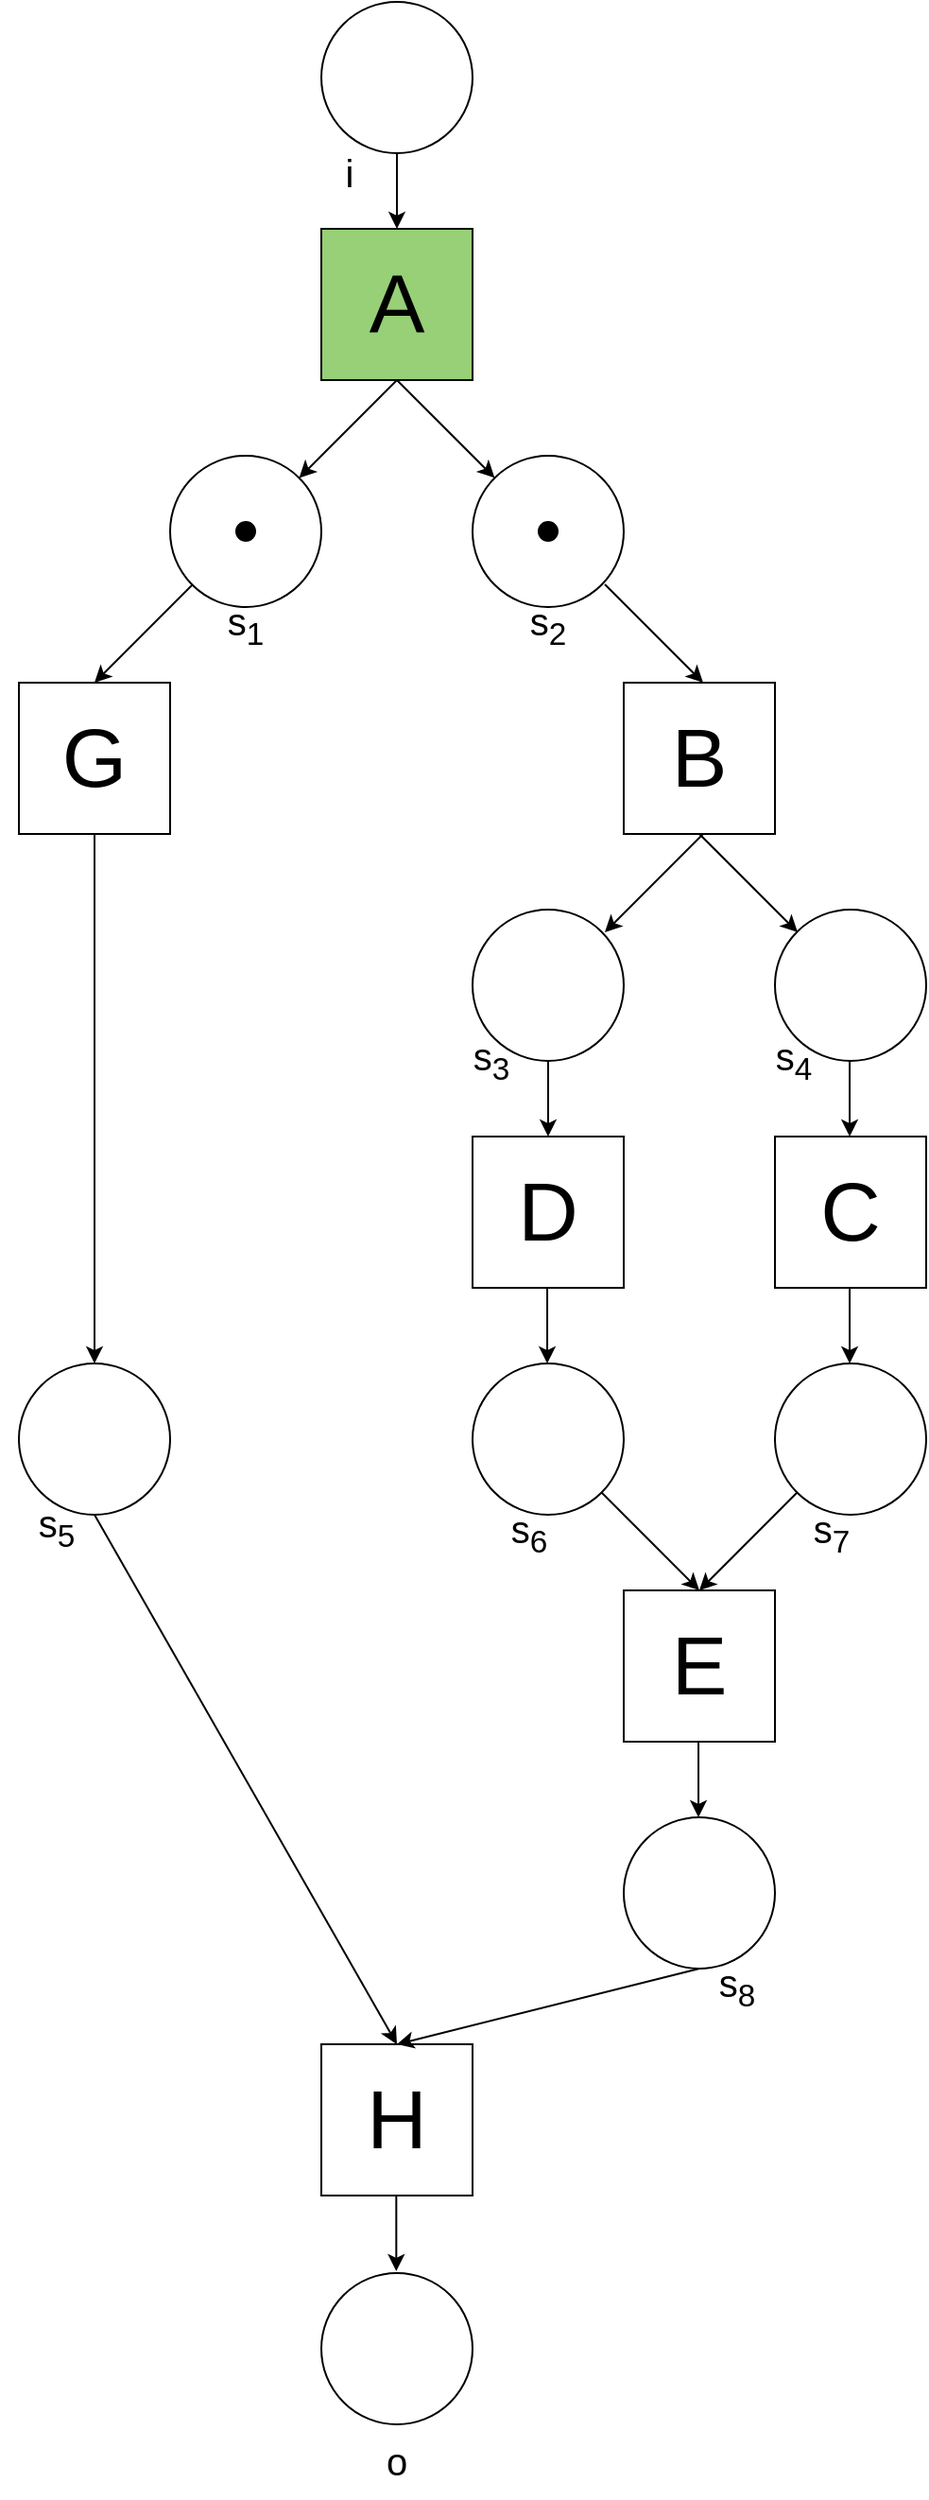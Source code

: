 <mxfile version="22.1.20" type="device">
  <diagram name="Seite-1" id="WX4k9dO9Yg37gr_DOy8r">
    <mxGraphModel dx="2868" dy="1564" grid="1" gridSize="10" guides="1" tooltips="1" connect="1" arrows="1" fold="1" page="1" pageScale="1" pageWidth="1169" pageHeight="827" math="0" shadow="0">
      <root>
        <mxCell id="0" />
        <mxCell id="1" parent="0" />
        <mxCell id="SZGSnJeuWU-l9K6wn3Cd-1" value="" style="ellipse;whiteSpace=wrap;html=1;aspect=fixed;" vertex="1" parent="1">
          <mxGeometry x="240" y="40" width="80" height="80" as="geometry" />
        </mxCell>
        <mxCell id="SZGSnJeuWU-l9K6wn3Cd-2" value="A" style="rounded=0;whiteSpace=wrap;html=1;fontSize=44;fillColor=#97D077;" vertex="1" parent="1">
          <mxGeometry x="240" y="160" width="80" height="80" as="geometry" />
        </mxCell>
        <mxCell id="SZGSnJeuWU-l9K6wn3Cd-3" value="" style="ellipse;whiteSpace=wrap;html=1;aspect=fixed;" vertex="1" parent="1">
          <mxGeometry x="160" y="280" width="80" height="80" as="geometry" />
        </mxCell>
        <mxCell id="SZGSnJeuWU-l9K6wn3Cd-4" value="" style="ellipse;whiteSpace=wrap;html=1;aspect=fixed;" vertex="1" parent="1">
          <mxGeometry x="320" y="280" width="80" height="80" as="geometry" />
        </mxCell>
        <mxCell id="SZGSnJeuWU-l9K6wn3Cd-5" value="B" style="rounded=0;whiteSpace=wrap;html=1;fontSize=44;" vertex="1" parent="1">
          <mxGeometry x="400" y="400" width="80" height="80" as="geometry" />
        </mxCell>
        <mxCell id="SZGSnJeuWU-l9K6wn3Cd-6" value="G" style="rounded=0;whiteSpace=wrap;html=1;fontSize=44;" vertex="1" parent="1">
          <mxGeometry x="80" y="400" width="80" height="80" as="geometry" />
        </mxCell>
        <mxCell id="SZGSnJeuWU-l9K6wn3Cd-7" value="C" style="rounded=0;whiteSpace=wrap;html=1;fontSize=44;" vertex="1" parent="1">
          <mxGeometry x="480" y="640" width="80" height="80" as="geometry" />
        </mxCell>
        <mxCell id="SZGSnJeuWU-l9K6wn3Cd-8" value="" style="ellipse;whiteSpace=wrap;html=1;aspect=fixed;" vertex="1" parent="1">
          <mxGeometry x="80" y="760" width="80" height="80" as="geometry" />
        </mxCell>
        <mxCell id="SZGSnJeuWU-l9K6wn3Cd-9" value="" style="ellipse;whiteSpace=wrap;html=1;aspect=fixed;" vertex="1" parent="1">
          <mxGeometry x="320" y="520" width="80" height="80" as="geometry" />
        </mxCell>
        <mxCell id="SZGSnJeuWU-l9K6wn3Cd-10" value="" style="ellipse;whiteSpace=wrap;html=1;aspect=fixed;" vertex="1" parent="1">
          <mxGeometry x="480" y="520" width="80" height="80" as="geometry" />
        </mxCell>
        <mxCell id="SZGSnJeuWU-l9K6wn3Cd-11" value="D" style="rounded=0;whiteSpace=wrap;html=1;fontSize=44;" vertex="1" parent="1">
          <mxGeometry x="320" y="640" width="80" height="80" as="geometry" />
        </mxCell>
        <mxCell id="SZGSnJeuWU-l9K6wn3Cd-12" value="" style="ellipse;whiteSpace=wrap;html=1;aspect=fixed;" vertex="1" parent="1">
          <mxGeometry x="480" y="760" width="80" height="80" as="geometry" />
        </mxCell>
        <mxCell id="SZGSnJeuWU-l9K6wn3Cd-13" value="" style="ellipse;whiteSpace=wrap;html=1;aspect=fixed;" vertex="1" parent="1">
          <mxGeometry x="320" y="760" width="80" height="80" as="geometry" />
        </mxCell>
        <mxCell id="SZGSnJeuWU-l9K6wn3Cd-14" value="E" style="rounded=0;whiteSpace=wrap;html=1;fontSize=44;" vertex="1" parent="1">
          <mxGeometry x="400" y="880" width="80" height="80" as="geometry" />
        </mxCell>
        <mxCell id="SZGSnJeuWU-l9K6wn3Cd-15" value="" style="ellipse;whiteSpace=wrap;html=1;aspect=fixed;" vertex="1" parent="1">
          <mxGeometry x="400" y="1000" width="80" height="80" as="geometry" />
        </mxCell>
        <mxCell id="SZGSnJeuWU-l9K6wn3Cd-16" value="H" style="rounded=0;whiteSpace=wrap;html=1;fontSize=44;" vertex="1" parent="1">
          <mxGeometry x="240" y="1120" width="80" height="80" as="geometry" />
        </mxCell>
        <mxCell id="SZGSnJeuWU-l9K6wn3Cd-17" value="" style="ellipse;whiteSpace=wrap;html=1;aspect=fixed;" vertex="1" parent="1">
          <mxGeometry x="240" y="1241" width="80" height="80" as="geometry" />
        </mxCell>
        <mxCell id="SZGSnJeuWU-l9K6wn3Cd-18" value="" style="endArrow=classic;html=1;rounded=0;curved=1;exitX=0.5;exitY=1;exitDx=0;exitDy=0;entryX=0.5;entryY=0;entryDx=0;entryDy=0;" edge="1" parent="1" source="SZGSnJeuWU-l9K6wn3Cd-1" target="SZGSnJeuWU-l9K6wn3Cd-2">
          <mxGeometry width="50" height="50" relative="1" as="geometry">
            <mxPoint x="340" y="370" as="sourcePoint" />
            <mxPoint x="380" y="370" as="targetPoint" />
          </mxGeometry>
        </mxCell>
        <mxCell id="SZGSnJeuWU-l9K6wn3Cd-19" value="" style="endArrow=classic;html=1;rounded=0;curved=1;exitX=0.5;exitY=1;exitDx=0;exitDy=0;entryX=0;entryY=0;entryDx=0;entryDy=0;" edge="1" parent="1" source="SZGSnJeuWU-l9K6wn3Cd-2" target="SZGSnJeuWU-l9K6wn3Cd-4">
          <mxGeometry width="50" height="50" relative="1" as="geometry">
            <mxPoint x="340" y="370" as="sourcePoint" />
            <mxPoint x="380" y="370" as="targetPoint" />
          </mxGeometry>
        </mxCell>
        <mxCell id="SZGSnJeuWU-l9K6wn3Cd-20" value="" style="endArrow=classic;html=1;rounded=0;curved=1;exitX=0.5;exitY=1;exitDx=0;exitDy=0;entryX=1;entryY=0;entryDx=0;entryDy=0;" edge="1" parent="1" source="SZGSnJeuWU-l9K6wn3Cd-2" target="SZGSnJeuWU-l9K6wn3Cd-3">
          <mxGeometry width="50" height="50" relative="1" as="geometry">
            <mxPoint x="290" y="250" as="sourcePoint" />
            <mxPoint x="342" y="302" as="targetPoint" />
          </mxGeometry>
        </mxCell>
        <mxCell id="SZGSnJeuWU-l9K6wn3Cd-21" value="" style="endArrow=classic;html=1;rounded=0;curved=1;exitX=0.5;exitY=1;exitDx=0;exitDy=0;entryX=1;entryY=0;entryDx=0;entryDy=0;" edge="1" parent="1">
          <mxGeometry width="50" height="50" relative="1" as="geometry">
            <mxPoint x="172" y="348" as="sourcePoint" />
            <mxPoint x="120" y="400" as="targetPoint" />
          </mxGeometry>
        </mxCell>
        <mxCell id="SZGSnJeuWU-l9K6wn3Cd-22" value="" style="endArrow=classic;html=1;rounded=0;curved=1;exitX=0.5;exitY=1;exitDx=0;exitDy=0;entryX=0;entryY=0;entryDx=0;entryDy=0;" edge="1" parent="1">
          <mxGeometry width="50" height="50" relative="1" as="geometry">
            <mxPoint x="390" y="348" as="sourcePoint" />
            <mxPoint x="442" y="400" as="targetPoint" />
          </mxGeometry>
        </mxCell>
        <mxCell id="SZGSnJeuWU-l9K6wn3Cd-23" value="" style="endArrow=classic;html=1;rounded=0;curved=1;exitX=0.5;exitY=1;exitDx=0;exitDy=0;entryX=0;entryY=0;entryDx=0;entryDy=0;" edge="1" parent="1">
          <mxGeometry width="50" height="50" relative="1" as="geometry">
            <mxPoint x="440" y="480" as="sourcePoint" />
            <mxPoint x="492" y="532" as="targetPoint" />
          </mxGeometry>
        </mxCell>
        <mxCell id="SZGSnJeuWU-l9K6wn3Cd-25" value="" style="endArrow=classic;html=1;rounded=0;curved=1;exitX=0.5;exitY=1;exitDx=0;exitDy=0;entryX=1;entryY=0;entryDx=0;entryDy=0;" edge="1" parent="1">
          <mxGeometry width="50" height="50" relative="1" as="geometry">
            <mxPoint x="442" y="480" as="sourcePoint" />
            <mxPoint x="390" y="532" as="targetPoint" />
          </mxGeometry>
        </mxCell>
        <mxCell id="SZGSnJeuWU-l9K6wn3Cd-26" value="" style="endArrow=classic;html=1;rounded=0;curved=1;entryX=0.5;entryY=0;entryDx=0;entryDy=0;exitX=0;exitY=1;exitDx=0;exitDy=0;" edge="1" parent="1" source="SZGSnJeuWU-l9K6wn3Cd-12" target="SZGSnJeuWU-l9K6wn3Cd-14">
          <mxGeometry width="50" height="50" relative="1" as="geometry">
            <mxPoint x="460" y="820" as="sourcePoint" />
            <mxPoint x="450" y="827" as="targetPoint" />
          </mxGeometry>
        </mxCell>
        <mxCell id="SZGSnJeuWU-l9K6wn3Cd-28" value="" style="endArrow=classic;html=1;rounded=0;curved=1;entryX=0.5;entryY=0;entryDx=0;entryDy=0;exitX=1;exitY=1;exitDx=0;exitDy=0;" edge="1" parent="1" source="SZGSnJeuWU-l9K6wn3Cd-13" target="SZGSnJeuWU-l9K6wn3Cd-14">
          <mxGeometry width="50" height="50" relative="1" as="geometry">
            <mxPoint x="380" y="850" as="sourcePoint" />
            <mxPoint x="450" y="827" as="targetPoint" />
          </mxGeometry>
        </mxCell>
        <mxCell id="SZGSnJeuWU-l9K6wn3Cd-29" value="" style="endArrow=classic;html=1;rounded=0;curved=1;exitX=0.5;exitY=1;exitDx=0;exitDy=0;entryX=0.5;entryY=0;entryDx=0;entryDy=0;" edge="1" parent="1" source="SZGSnJeuWU-l9K6wn3Cd-9" target="SZGSnJeuWU-l9K6wn3Cd-11">
          <mxGeometry width="50" height="50" relative="1" as="geometry">
            <mxPoint x="340" y="650" as="sourcePoint" />
            <mxPoint x="380" y="650" as="targetPoint" />
          </mxGeometry>
        </mxCell>
        <mxCell id="SZGSnJeuWU-l9K6wn3Cd-30" value="" style="endArrow=classic;html=1;rounded=0;curved=1;exitX=0.5;exitY=1;exitDx=0;exitDy=0;entryX=0.5;entryY=0;entryDx=0;entryDy=0;" edge="1" parent="1">
          <mxGeometry width="50" height="50" relative="1" as="geometry">
            <mxPoint x="519.52" y="600" as="sourcePoint" />
            <mxPoint x="519.52" y="640" as="targetPoint" />
          </mxGeometry>
        </mxCell>
        <mxCell id="SZGSnJeuWU-l9K6wn3Cd-31" value="" style="endArrow=classic;html=1;rounded=0;curved=1;exitX=0.5;exitY=1;exitDx=0;exitDy=0;entryX=0.5;entryY=0;entryDx=0;entryDy=0;" edge="1" parent="1">
          <mxGeometry width="50" height="50" relative="1" as="geometry">
            <mxPoint x="359.52" y="720" as="sourcePoint" />
            <mxPoint x="359.52" y="760" as="targetPoint" />
          </mxGeometry>
        </mxCell>
        <mxCell id="SZGSnJeuWU-l9K6wn3Cd-32" value="" style="endArrow=classic;html=1;rounded=0;curved=1;exitX=0.5;exitY=1;exitDx=0;exitDy=0;entryX=0.5;entryY=0;entryDx=0;entryDy=0;" edge="1" parent="1">
          <mxGeometry width="50" height="50" relative="1" as="geometry">
            <mxPoint x="519.52" y="720" as="sourcePoint" />
            <mxPoint x="519.52" y="760" as="targetPoint" />
          </mxGeometry>
        </mxCell>
        <mxCell id="SZGSnJeuWU-l9K6wn3Cd-34" value="" style="endArrow=classic;html=1;rounded=0;curved=1;entryX=0.5;entryY=0;entryDx=0;entryDy=0;exitX=0.5;exitY=1;exitDx=0;exitDy=0;" edge="1" parent="1" source="SZGSnJeuWU-l9K6wn3Cd-6" target="SZGSnJeuWU-l9K6wn3Cd-8">
          <mxGeometry width="50" height="50" relative="1" as="geometry">
            <mxPoint x="150" y="510" as="sourcePoint" />
            <mxPoint x="160" y="500" as="targetPoint" />
          </mxGeometry>
        </mxCell>
        <mxCell id="SZGSnJeuWU-l9K6wn3Cd-36" value="" style="endArrow=classic;html=1;rounded=0;curved=1;entryX=0.5;entryY=0;entryDx=0;entryDy=0;exitX=0.5;exitY=1;exitDx=0;exitDy=0;" edge="1" parent="1" source="SZGSnJeuWU-l9K6wn3Cd-8" target="SZGSnJeuWU-l9K6wn3Cd-16">
          <mxGeometry width="50" height="50" relative="1" as="geometry">
            <mxPoint x="120" y="620" as="sourcePoint" />
            <mxPoint x="270" y="930" as="targetPoint" />
          </mxGeometry>
        </mxCell>
        <mxCell id="SZGSnJeuWU-l9K6wn3Cd-37" value="" style="endArrow=classic;html=1;rounded=0;curved=1;exitX=0.5;exitY=1;exitDx=0;exitDy=0;entryX=0.5;entryY=0;entryDx=0;entryDy=0;" edge="1" parent="1" source="SZGSnJeuWU-l9K6wn3Cd-15" target="SZGSnJeuWU-l9K6wn3Cd-16">
          <mxGeometry width="50" height="50" relative="1" as="geometry">
            <mxPoint x="340" y="850" as="sourcePoint" />
            <mxPoint x="310" y="1070" as="targetPoint" />
          </mxGeometry>
        </mxCell>
        <mxCell id="SZGSnJeuWU-l9K6wn3Cd-38" value="" style="endArrow=classic;html=1;rounded=0;curved=1;exitX=0.5;exitY=1;exitDx=0;exitDy=0;entryX=0.5;entryY=0;entryDx=0;entryDy=0;" edge="1" parent="1">
          <mxGeometry width="50" height="50" relative="1" as="geometry">
            <mxPoint x="439.52" y="960" as="sourcePoint" />
            <mxPoint x="439.52" y="1000" as="targetPoint" />
          </mxGeometry>
        </mxCell>
        <mxCell id="SZGSnJeuWU-l9K6wn3Cd-39" value="" style="endArrow=classic;html=1;rounded=0;curved=1;exitX=0.5;exitY=1;exitDx=0;exitDy=0;entryX=0.5;entryY=0;entryDx=0;entryDy=0;" edge="1" parent="1">
          <mxGeometry width="50" height="50" relative="1" as="geometry">
            <mxPoint x="279.66" y="1200" as="sourcePoint" />
            <mxPoint x="279.66" y="1240" as="targetPoint" />
          </mxGeometry>
        </mxCell>
        <mxCell id="SZGSnJeuWU-l9K6wn3Cd-40" value="" style="ellipse;whiteSpace=wrap;html=1;aspect=fixed;fillColor=#000000;" vertex="1" parent="1">
          <mxGeometry x="355" y="315" width="10" height="10" as="geometry" />
        </mxCell>
        <mxCell id="SZGSnJeuWU-l9K6wn3Cd-42" value="s&lt;sub&gt;1&lt;/sub&gt;" style="text;html=1;strokeColor=none;fillColor=none;align=center;verticalAlign=middle;whiteSpace=wrap;rounded=0;fontSize=20;" vertex="1" parent="1">
          <mxGeometry x="170" y="350" width="60" height="40" as="geometry" />
        </mxCell>
        <mxCell id="SZGSnJeuWU-l9K6wn3Cd-43" value="s&lt;sub&gt;2&lt;/sub&gt;" style="text;html=1;strokeColor=none;fillColor=none;align=center;verticalAlign=middle;whiteSpace=wrap;rounded=0;fontSize=20;" vertex="1" parent="1">
          <mxGeometry x="330" y="350" width="60" height="40" as="geometry" />
        </mxCell>
        <mxCell id="SZGSnJeuWU-l9K6wn3Cd-44" value="i" style="text;html=1;strokeColor=none;fillColor=none;align=center;verticalAlign=middle;whiteSpace=wrap;rounded=0;fontSize=20;" vertex="1" parent="1">
          <mxGeometry x="225" y="110" width="60" height="40" as="geometry" />
        </mxCell>
        <mxCell id="SZGSnJeuWU-l9K6wn3Cd-45" value="o" style="text;html=1;strokeColor=none;fillColor=none;align=center;verticalAlign=middle;whiteSpace=wrap;rounded=0;fontSize=20;" vertex="1" parent="1">
          <mxGeometry x="250" y="1320" width="60" height="40" as="geometry" />
        </mxCell>
        <mxCell id="SZGSnJeuWU-l9K6wn3Cd-46" value="s&lt;sub&gt;3&lt;/sub&gt;" style="text;html=1;strokeColor=none;fillColor=none;align=center;verticalAlign=middle;whiteSpace=wrap;rounded=0;fontSize=20;" vertex="1" parent="1">
          <mxGeometry x="300" y="580" width="60" height="40" as="geometry" />
        </mxCell>
        <mxCell id="SZGSnJeuWU-l9K6wn3Cd-47" value="s&lt;sub&gt;4&lt;/sub&gt;" style="text;html=1;strokeColor=none;fillColor=none;align=center;verticalAlign=middle;whiteSpace=wrap;rounded=0;fontSize=20;" vertex="1" parent="1">
          <mxGeometry x="460" y="580" width="60" height="40" as="geometry" />
        </mxCell>
        <mxCell id="SZGSnJeuWU-l9K6wn3Cd-48" value="s&lt;sub&gt;5&lt;/sub&gt;" style="text;html=1;strokeColor=none;fillColor=none;align=center;verticalAlign=middle;whiteSpace=wrap;rounded=0;fontSize=20;" vertex="1" parent="1">
          <mxGeometry x="70" y="827" width="60" height="40" as="geometry" />
        </mxCell>
        <mxCell id="SZGSnJeuWU-l9K6wn3Cd-49" value="s&lt;sub&gt;6&lt;/sub&gt;" style="text;html=1;strokeColor=none;fillColor=none;align=center;verticalAlign=middle;whiteSpace=wrap;rounded=0;fontSize=20;" vertex="1" parent="1">
          <mxGeometry x="320" y="830" width="60" height="40" as="geometry" />
        </mxCell>
        <mxCell id="SZGSnJeuWU-l9K6wn3Cd-50" value="s&lt;sub&gt;7&lt;/sub&gt;" style="text;html=1;strokeColor=none;fillColor=none;align=center;verticalAlign=middle;whiteSpace=wrap;rounded=0;fontSize=20;" vertex="1" parent="1">
          <mxGeometry x="480" y="830" width="60" height="40" as="geometry" />
        </mxCell>
        <mxCell id="SZGSnJeuWU-l9K6wn3Cd-51" value="s&lt;sub&gt;8&lt;/sub&gt;" style="text;html=1;strokeColor=none;fillColor=none;align=center;verticalAlign=middle;whiteSpace=wrap;rounded=0;fontSize=20;" vertex="1" parent="1">
          <mxGeometry x="430" y="1070" width="60" height="40" as="geometry" />
        </mxCell>
        <mxCell id="SZGSnJeuWU-l9K6wn3Cd-53" value="" style="ellipse;whiteSpace=wrap;html=1;aspect=fixed;fillColor=#000000;" vertex="1" parent="1">
          <mxGeometry x="195" y="315" width="10" height="10" as="geometry" />
        </mxCell>
      </root>
    </mxGraphModel>
  </diagram>
</mxfile>
